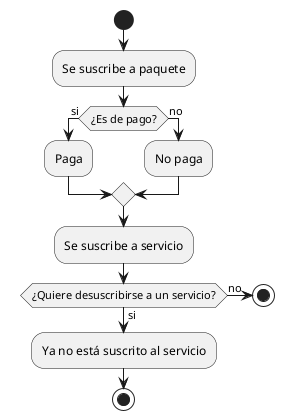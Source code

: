 @startuml
start
:Se suscribe a paquete;
if (¿Es de pago?) then (si)
:Paga;
else (no)
:No paga;
endif
:Se suscribe a servicio;
if (¿Quiere desuscribirse a un servicio?) then (si)
:Ya no está suscrito al servicio;
stop
else (no)
stop
@enduml